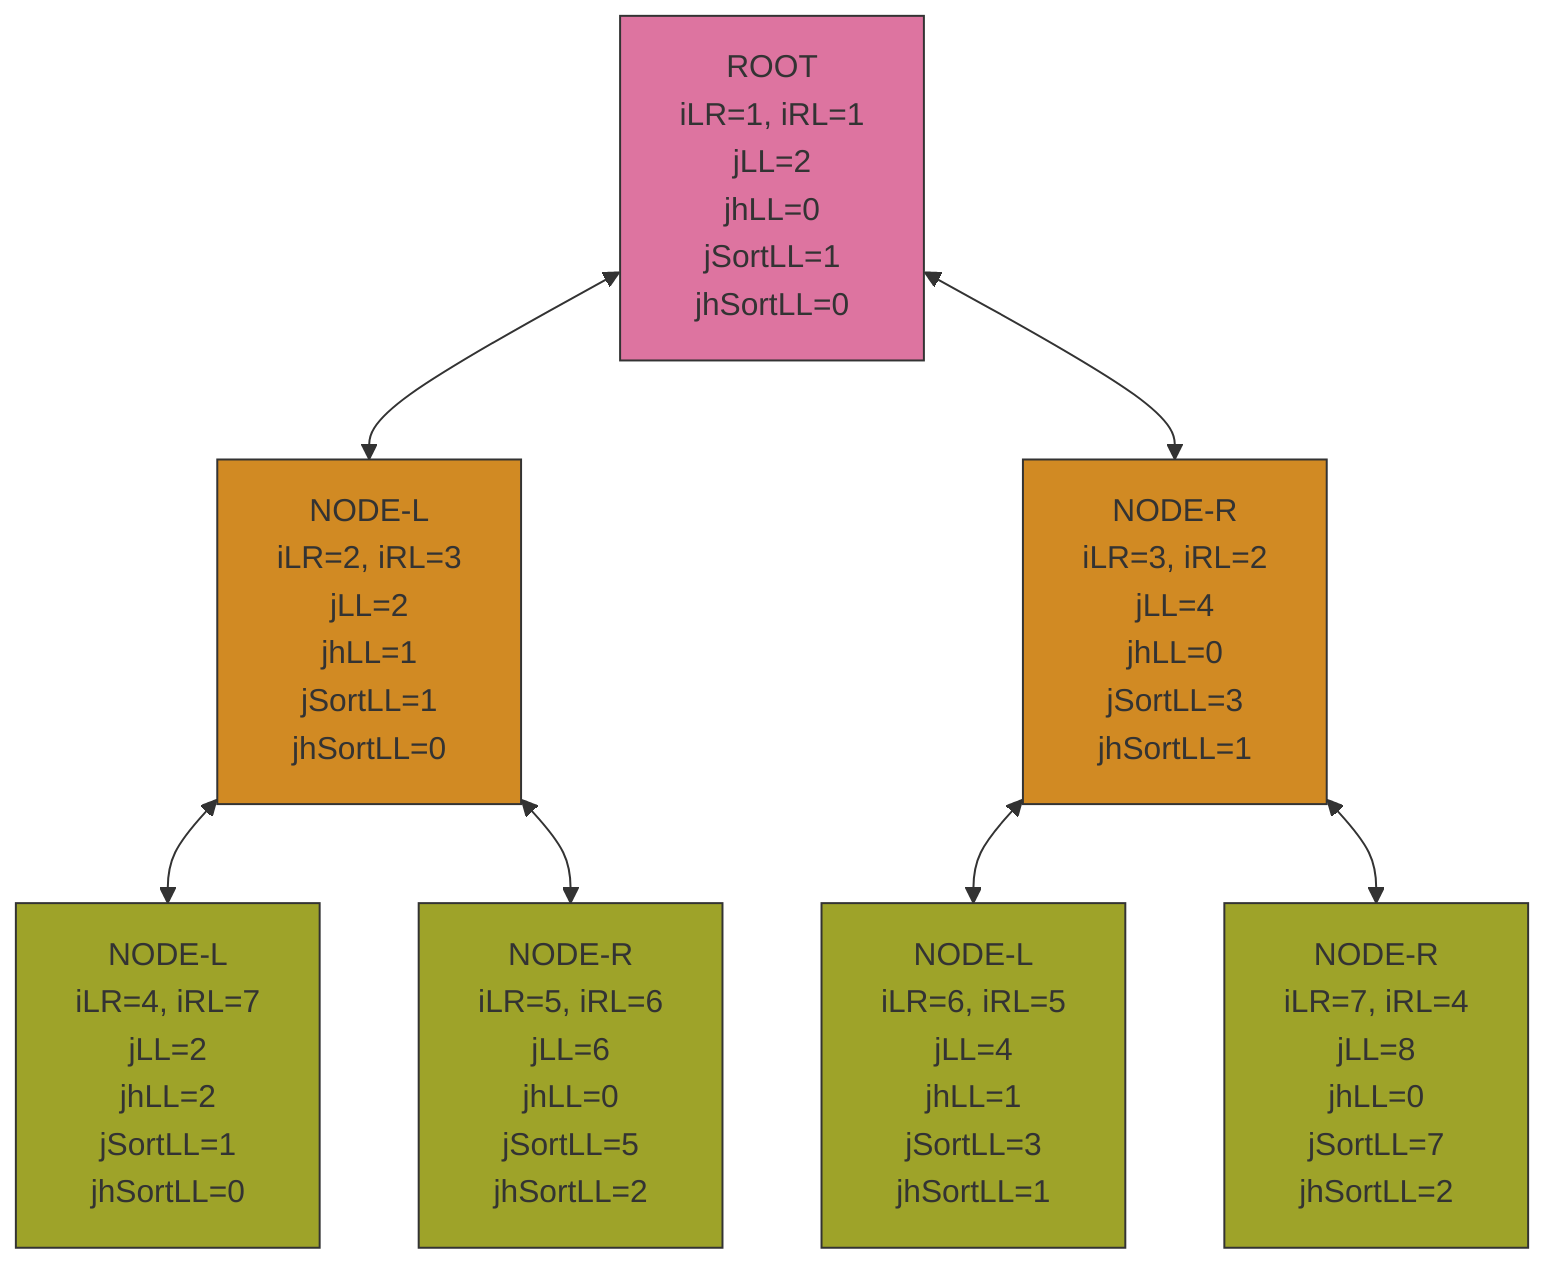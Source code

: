 ---
config:
layout: elk
theme: neutral
---
graph TD
1["ROOT <br>iLR=1, iRL=1<br>jLL=2<br>jhLL=0<br>jSortLL=1<br>jhSortLL=0"]
1 <--> 2["NODE-L <br>iLR=2, iRL=3<br>jLL=2<br>jhLL=1<br>jSortLL=1<br>jhSortLL=0"]
1 <--> 3["NODE-R <br>iLR=3, iRL=2<br>jLL=4<br>jhLL=0<br>jSortLL=3<br>jhSortLL=1"]
2 <--> 4["NODE-L <br>iLR=4, iRL=7<br>jLL=2<br>jhLL=2<br>jSortLL=1<br>jhSortLL=0"]
2 <--> 5["NODE-R <br>iLR=5, iRL=6<br>jLL=6<br>jhLL=0<br>jSortLL=5<br>jhSortLL=2"]
3 <--> 6["NODE-L <br>iLR=6, iRL=5<br>jLL=4<br>jhLL=1<br>jSortLL=3<br>jhSortLL=1"]
3 <--> 7["NODE-R <br>iLR=7, iRL=4<br>jLL=8<br>jhLL=0<br>jSortLL=7<br>jhSortLL=2"]

style 1 fill:#dd74a0,stroke:#333,stroke-width:1px
style 2 fill:#d18a23,stroke:#333,stroke-width:1px
style 3 fill:#d18a23,stroke:#333,stroke-width:1px
style 4 fill:#9ea329,stroke:#333,stroke-width:1px
style 5 fill:#9ea329,stroke:#333,stroke-width:1px
style 6 fill:#9ea329,stroke:#333,stroke-width:1px
style 7 fill:#9ea329,stroke:#333,stroke-width:1px